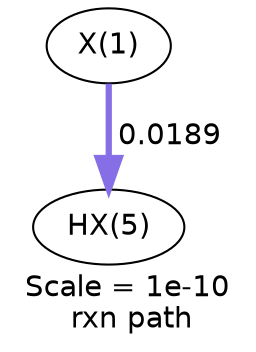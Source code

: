digraph reaction_paths {
center=1;
s28 -> s29[fontname="Helvetica", style="setlinewidth(3)", arrowsize=1.5, color="0.7, 0.519, 0.9"
, label=" 0.0189"];
s28 [ fontname="Helvetica", label="X(1)"];
s29 [ fontname="Helvetica", label="HX(5)"];
 label = "Scale = 1e-10\l rxn path";
 fontname = "Helvetica";
}
